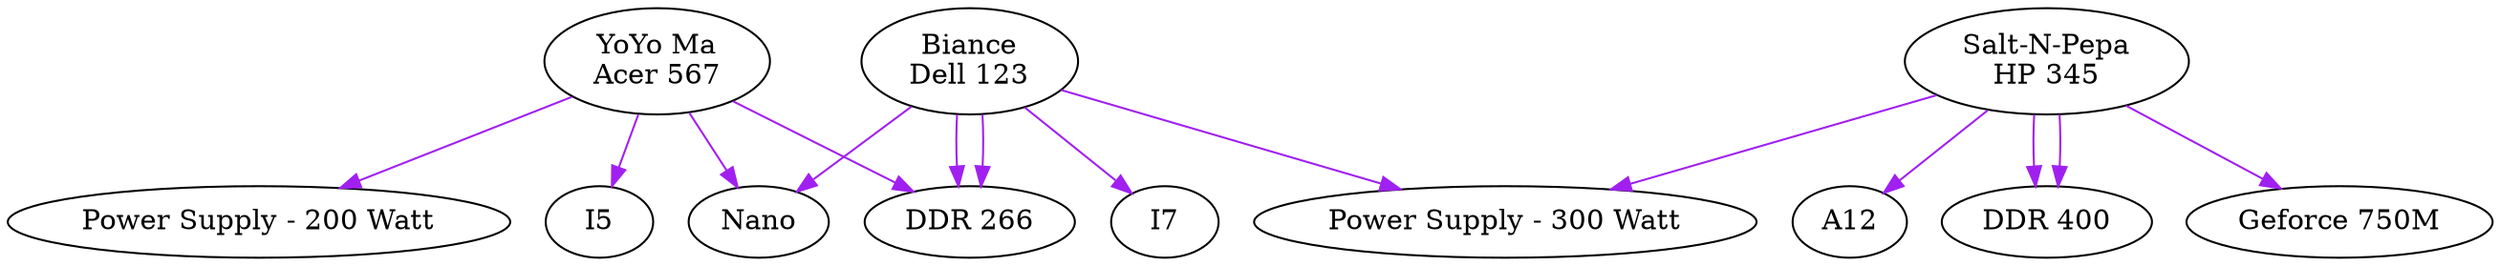digraph task {
"Biance
Dell 123"->"DDR 266"[color=purple];
"Biance
Dell 123"->"I7"[color=purple];
"Biance
Dell 123"->"DDR 266"[color=purple];
"Biance
Dell 123"->"Nano"[color=purple];
"Biance
Dell 123"->"Power Supply - 300 Watt"[color=purple];
"Salt-N-Pepa
HP 345"->"A12"[color=purple];
"Salt-N-Pepa
HP 345"->"DDR 400"[color=purple];
"Salt-N-Pepa
HP 345"->"Geforce 750M"[color=purple];
"Salt-N-Pepa
HP 345"->"DDR 400"[color=purple];
"Salt-N-Pepa
HP 345"->"Power Supply - 300 Watt"[color=purple];
"YoYo Ma
Acer 567"->"I5"[color=purple];
"YoYo Ma
Acer 567"->"Power Supply - 200 Watt"[color=purple];
"YoYo Ma
Acer 567"->"DDR 266"[color=purple];
"YoYo Ma
Acer 567"->"Nano"[color=purple];
}
